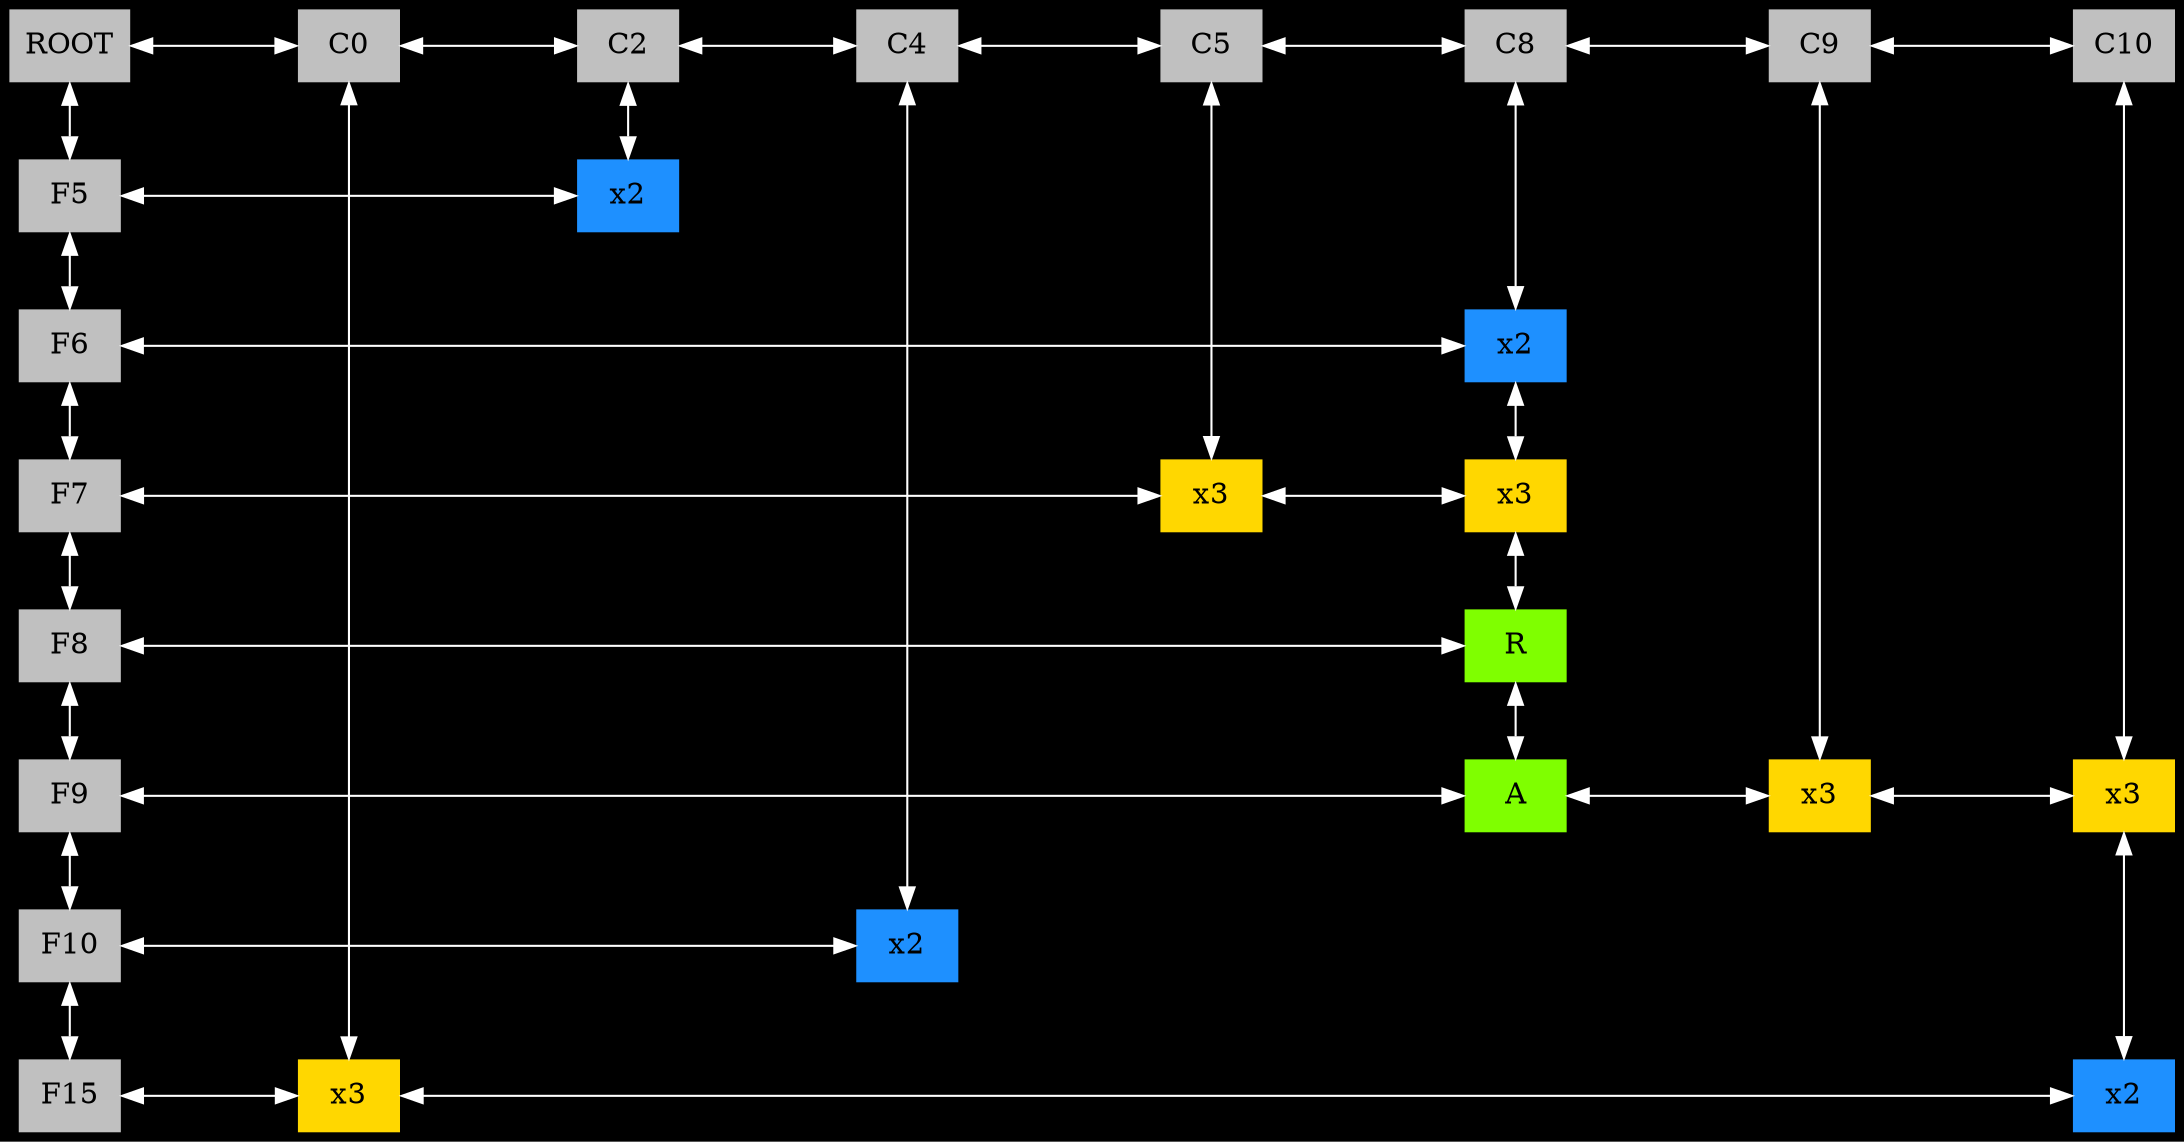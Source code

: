 digraph G {bgcolor = black; 
node[pin = true , shape = box, fontcolor = black  , fillcolor = gray  , width=0.7 ,style = filled] ;
charset = latin1;
 style = filled ;
nodesep = 1.0;
VAL_015D3280->VAL_01620F70 [ dir=both ,color = white]; 
VAL_015D3280->VAL_0161F818 [  dir=both,  color = white]; 
VAL_015D3280[label = "ROOT", group = -1,pos = "-1,1" ];
VAL_01620F70->VAL_0161FB30 [ dir=both, color = white]; 
VAL_01620F70->VAL_01620EE0 [ dir=both, color = white]; 
VAL_01620F70[label="C0", group = 0,pos = "0,1" ];
VAL_0161FB30->VAL_016200D0 [ dir=both, color = white]; 
VAL_0161FB30->VAL_0161F788 [ dir=both, color = white]; 
VAL_0161FB30[label="C2", group = 2,pos = "2,1" ];
VAL_016200D0->VAL_0161FED8 [ dir=both, color = white]; 
VAL_016200D0->VAL_0161FFB0 [ dir=both, color = white]; 
VAL_016200D0[label="C4", group = 4,pos = "4,1" ];
VAL_0161FED8->VAL_0161FD28 [ dir=both, color = white]; 
VAL_0161FED8->VAL_0161FC98 [ dir=both, color = white]; 
VAL_0161FED8[label="C5", group = 5,pos = "5,1" ];
VAL_0161FD28->VAL_016205E0 [ dir=both, color = white]; 
VAL_0161FD28->VAL_0161F9C8 [ dir=both, color = white]; 
VAL_0161FD28[label="C8", group = 8,pos = "8,1" ];
VAL_016205E0->VAL_01620820 [ dir=both, color = white]; 
VAL_016205E0->VAL_01620160 [ dir=both, color = white]; 
VAL_016205E0[label="C9", group = 9,pos = "9,1" ];
VAL_01620820->VAL_01620790 [ dir=both, color = white]; 
VAL_01620820[label="C10", group = 10,pos = "10,1" ];
VAL_0161F818->VAL_0161F788 [ dir=both ,color = white]; 
VAL_0161F818->VAL_0161FA58 [  dir=both,  color = white]; 
VAL_0161F818[label="F5" , group = -1,pos = "-1,-5" ];
VAL_0161F788[ label = " x2 " ,fillcolor = dodgerblue1, group = 2,pos = "2,-5" ];
VAL_0161FA58->VAL_0161F9C8 [ dir=both ,color = white]; 
VAL_0161FA58->VAL_0161FE90 [  dir=both,  color = white]; 
VAL_0161FA58[label="F6" , group = -1,pos = "-1,-6" ];
VAL_0161F9C8->VAL_01620508 [ dir=both, color = white]; 
VAL_0161F9C8[ label = " x2 " ,fillcolor = dodgerblue1, group = 8,pos = "8,-6" ];
VAL_0161FE90->VAL_0161FC98 [ dir=both ,color = white]; 
VAL_0161FE90->VAL_01620DC0 [  dir=both,  color = white]; 
VAL_0161FE90[label="F7" , group = -1,pos = "-1,-7" ];
VAL_0161FC98->VAL_01620508 [ dir=both, color = white]; 
VAL_0161FC98[ label = " x3 "  ,fillcolor = gold1, group = 5,pos = "5,-7" ];
VAL_01620508->VAL_01620868 [ dir=both, color = white]; 
VAL_01620508[ label = " x3 "  ,fillcolor = gold1, group = 8,pos = "8,-7" ];
VAL_01620DC0->VAL_01620868 [ dir=both ,color = white]; 
VAL_01620DC0->VAL_01620550 [  dir=both,  color = white]; 
VAL_01620DC0[label="F8" , group = -1,pos = "-1,-8" ];
VAL_01620868->VAL_016204C0 [ dir=both, color = white]; 
VAL_01620868[ label = "R" ,dir=both ,fillcolor = chartreuse1, group = 8,pos = "8,-8" ];
VAL_01620550->VAL_016204C0 [ dir=both ,color = white]; 
VAL_01620550->VAL_016203E8 [  dir=both,  color = white]; 
VAL_01620550[label="F9" , group = -1,pos = "-1,-9" ];
VAL_016204C0->VAL_01620160 [ dir=both, color = white]; 
VAL_016204C0[ label = "A" ,dir=both ,fillcolor = chartreuse1, group = 8,pos = "8,-9" ];
VAL_01620160->VAL_01620790 [ dir=both, color = white]; 
VAL_01620160[ label = " x3 "  ,fillcolor = gold1, group = 9,pos = "9,-9" ];
VAL_01620790->VAL_01620D30 [ dir=both, color = white]; 
VAL_01620790[ label = " x3 "  ,fillcolor = gold1, group = 10,pos = "10,-9" ];
VAL_016203E8->VAL_0161FFB0 [ dir=both ,color = white]; 
VAL_016203E8->VAL_01620AA8 [  dir=both,  color = white]; 
VAL_016203E8[label="F10" , group = -1,pos = "-1,-10" ];
VAL_0161FFB0[ label = " x2 " ,fillcolor = dodgerblue1, group = 4,pos = "4,-10" ];
VAL_01620AA8->VAL_01620EE0 [ dir=both ,color = white]; 
VAL_01620AA8[label="F15" , group = -1,pos = "-1,-15" ];
VAL_01620EE0->VAL_01620D30 [ dir=both, color = white]; 
VAL_01620EE0[ label = " x3 "  ,fillcolor = gold1, group = 0,pos = "0,-15" ];
VAL_01620D30[ label = " x2 " ,fillcolor = dodgerblue1, group = 10,pos = "10,-15" ];
{rank = same; VAL_015D3280 VAL_01620F70 VAL_0161FB30 VAL_016200D0 VAL_0161FED8 VAL_0161FD28 VAL_016205E0 VAL_01620820 };

{rank = same; VAL_0161F818 VAL_0161F788 };

{rank = same; VAL_0161FA58 VAL_0161F9C8 };

{rank = same; VAL_0161FE90 VAL_0161FC98 VAL_01620508 };

{rank = same; VAL_01620DC0 VAL_01620868 };

{rank = same; VAL_01620550 VAL_016204C0 VAL_01620160 VAL_01620790 };

{rank = same; VAL_016203E8 VAL_0161FFB0 };

{rank = same; VAL_01620AA8 VAL_01620EE0 VAL_01620D30 };

}
